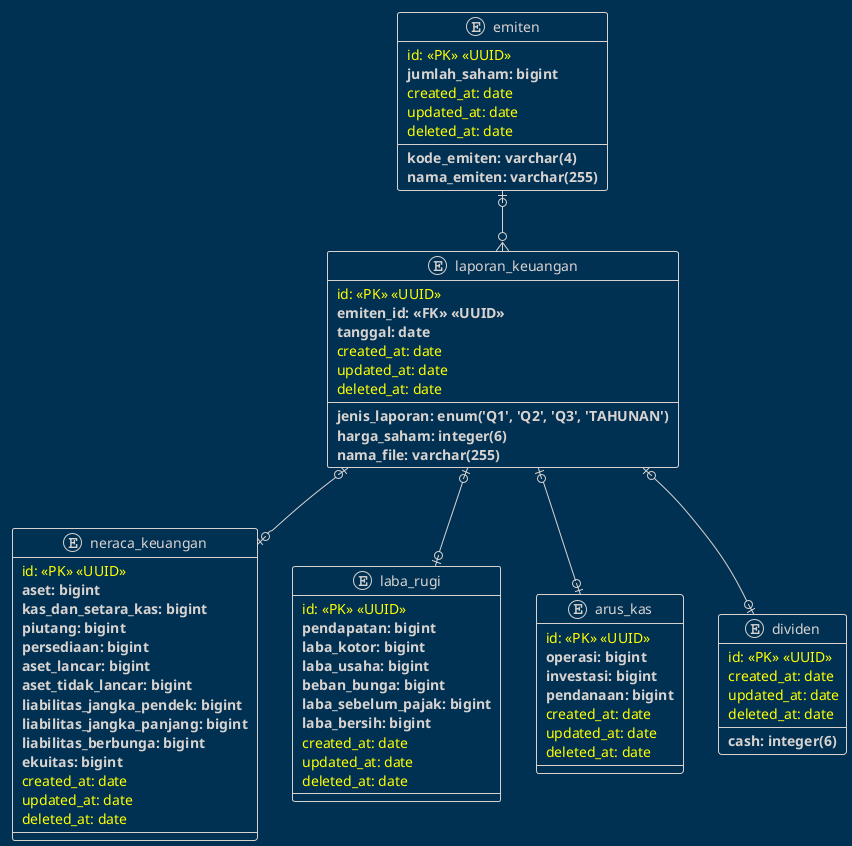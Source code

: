 @startuml laporan_emiten

!theme blueprint
  entity neraca_keuangan {
    <color:yellow> id: <<PK>> <<UUID>></color>
    ** aset: bigint **
    ** kas_dan_setara_kas: bigint **
    ** piutang: bigint **
    ** persediaan: bigint **
    ** aset_lancar: bigint **
    ** aset_tidak_lancar: bigint **
    ** liabilitas_jangka_pendek: bigint **
    ** liabilitas_jangka_panjang: bigint **
    ** liabilitas_berbunga: bigint **
    ** ekuitas: bigint **
    <color:yellow> created_at: date</color>
    <color:yellow> updated_at: date</color>
    <color:yellow> deleted_at: date</color>
  }

  entity laba_rugi {
    <color:yellow> id: <<PK>> <<UUID>></color>
    ** pendapatan: bigint **
    ** laba_kotor: bigint **
    ** laba_usaha: bigint **
    ** beban_bunga: bigint **
    ** laba_sebelum_pajak: bigint **
    ** laba_bersih: bigint **
    <color:yellow> created_at: date</color>
    <color:yellow> updated_at: date</color>
    <color:yellow> deleted_at: date</color>
  }

  entity arus_kas {
    <color:yellow> id: <<PK>> <<UUID>></color>
    ** operasi: bigint **
    ** investasi: bigint **
    ** pendanaan: bigint **
    <color:yellow> created_at: date</color>
    <color:yellow> updated_at: date</color>
    <color:yellow> deleted_at: date</color>
  }

  entity emiten {
    <color:yellow> id: <<PK>> <<UUID>></color>
    ** kode_emiten: varchar(4) **
    ** nama_emiten: varchar(255) **
    ** jumlah_saham: bigint **
    <color:yellow> created_at: date</color>
    <color:yellow> updated_at: date</color>
    <color:yellow> deleted_at: date</color>
  }

  entity dividen {
    <color:yellow> id: <<PK>> <<UUID>></color>
    ** cash: integer(6) **
    <color:yellow> created_at: date</color>
    <color:yellow> updated_at: date</color>
    <color:yellow> deleted_at: date</color>
  }
  entity laporan_keuangan {
    <color:yellow> id: <<PK>> <<UUID>></color>
    ** emiten_id: <<FK>> <<UUID>> **
    ** jenis_laporan: enum('Q1', 'Q2', 'Q3', 'TAHUNAN') **
    ** tanggal: date **
    ** harga_saham: integer(6) **
    ** nama_file: varchar(255) **
    <color:yellow> created_at: date</color>
    <color:yellow> updated_at: date</color>
    <color:yellow> deleted_at: date</color>
  }
  ' relationship
  emiten |o--o{ laporan_keuangan
  laporan_keuangan |o--o| neraca_keuangan
  laporan_keuangan |o--o| laba_rugi
  laporan_keuangan |o--o| arus_kas
  laporan_keuangan |o--o| dividen
@enduml